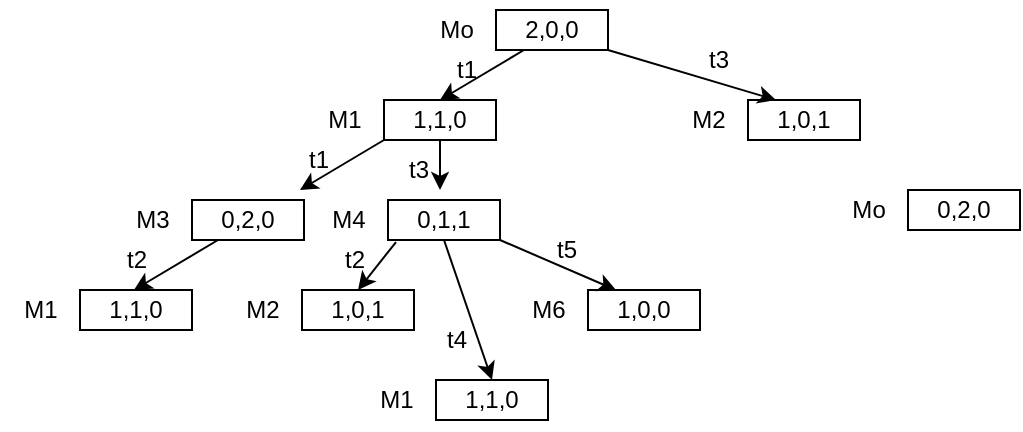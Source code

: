 <mxfile version="26.1.3">
  <diagram name="Страница — 1" id="0SxXHoAoqOa-UjZocLmi">
    <mxGraphModel dx="826" dy="473" grid="1" gridSize="10" guides="1" tooltips="1" connect="1" arrows="1" fold="1" page="1" pageScale="1" pageWidth="827" pageHeight="1169" math="0" shadow="0">
      <root>
        <mxCell id="0" />
        <mxCell id="1" parent="0" />
        <mxCell id="oW9DbNox10dBUA_OHvcG-1" value="2,0,0" style="rounded=0;whiteSpace=wrap;html=1;" vertex="1" parent="1">
          <mxGeometry x="364" y="40" width="56" height="20" as="geometry" />
        </mxCell>
        <mxCell id="oW9DbNox10dBUA_OHvcG-2" value="Мо" style="text;html=1;align=center;verticalAlign=middle;resizable=0;points=[];autosize=1;strokeColor=none;fillColor=none;" vertex="1" parent="1">
          <mxGeometry x="324" y="35" width="40" height="30" as="geometry" />
        </mxCell>
        <mxCell id="oW9DbNox10dBUA_OHvcG-28" style="edgeStyle=orthogonalEdgeStyle;rounded=0;orthogonalLoop=1;jettySize=auto;html=1;" edge="1" parent="1" source="oW9DbNox10dBUA_OHvcG-3">
          <mxGeometry relative="1" as="geometry">
            <mxPoint x="336" y="130" as="targetPoint" />
          </mxGeometry>
        </mxCell>
        <mxCell id="oW9DbNox10dBUA_OHvcG-3" value="1,1,0" style="rounded=0;whiteSpace=wrap;html=1;" vertex="1" parent="1">
          <mxGeometry x="308" y="85" width="56" height="20" as="geometry" />
        </mxCell>
        <mxCell id="oW9DbNox10dBUA_OHvcG-4" value="М1" style="text;html=1;align=center;verticalAlign=middle;resizable=0;points=[];autosize=1;strokeColor=none;fillColor=none;" vertex="1" parent="1">
          <mxGeometry x="268" y="80" width="40" height="30" as="geometry" />
        </mxCell>
        <mxCell id="oW9DbNox10dBUA_OHvcG-5" value="1,0,1" style="rounded=0;whiteSpace=wrap;html=1;" vertex="1" parent="1">
          <mxGeometry x="490" y="85" width="56" height="20" as="geometry" />
        </mxCell>
        <mxCell id="oW9DbNox10dBUA_OHvcG-6" value="М2" style="text;html=1;align=center;verticalAlign=middle;resizable=0;points=[];autosize=1;strokeColor=none;fillColor=none;" vertex="1" parent="1">
          <mxGeometry x="450" y="80" width="40" height="30" as="geometry" />
        </mxCell>
        <mxCell id="oW9DbNox10dBUA_OHvcG-7" value="0,2,0" style="rounded=0;whiteSpace=wrap;html=1;" vertex="1" parent="1">
          <mxGeometry x="212" y="135" width="56" height="20" as="geometry" />
        </mxCell>
        <mxCell id="oW9DbNox10dBUA_OHvcG-8" value="М3" style="text;html=1;align=center;verticalAlign=middle;resizable=0;points=[];autosize=1;strokeColor=none;fillColor=none;" vertex="1" parent="1">
          <mxGeometry x="172" y="130" width="40" height="30" as="geometry" />
        </mxCell>
        <mxCell id="oW9DbNox10dBUA_OHvcG-11" value="0,1,1" style="rounded=0;whiteSpace=wrap;html=1;" vertex="1" parent="1">
          <mxGeometry x="310" y="135" width="56" height="20" as="geometry" />
        </mxCell>
        <mxCell id="oW9DbNox10dBUA_OHvcG-12" value="М4" style="text;html=1;align=center;verticalAlign=middle;resizable=0;points=[];autosize=1;strokeColor=none;fillColor=none;" vertex="1" parent="1">
          <mxGeometry x="270" y="130" width="40" height="30" as="geometry" />
        </mxCell>
        <mxCell id="oW9DbNox10dBUA_OHvcG-13" value="0,2,0" style="rounded=0;whiteSpace=wrap;html=1;" vertex="1" parent="1">
          <mxGeometry x="570" y="130" width="56" height="20" as="geometry" />
        </mxCell>
        <mxCell id="oW9DbNox10dBUA_OHvcG-14" value="Мо" style="text;html=1;align=center;verticalAlign=middle;resizable=0;points=[];autosize=1;strokeColor=none;fillColor=none;" vertex="1" parent="1">
          <mxGeometry x="530" y="125" width="40" height="30" as="geometry" />
        </mxCell>
        <mxCell id="oW9DbNox10dBUA_OHvcG-15" value="1,0,0" style="rounded=0;whiteSpace=wrap;html=1;" vertex="1" parent="1">
          <mxGeometry x="410" y="180" width="56" height="20" as="geometry" />
        </mxCell>
        <mxCell id="oW9DbNox10dBUA_OHvcG-16" value="М6" style="text;html=1;align=center;verticalAlign=middle;resizable=0;points=[];autosize=1;strokeColor=none;fillColor=none;" vertex="1" parent="1">
          <mxGeometry x="370" y="175" width="40" height="30" as="geometry" />
        </mxCell>
        <mxCell id="oW9DbNox10dBUA_OHvcG-19" value="" style="endArrow=classic;html=1;rounded=0;exitX=0.25;exitY=1;exitDx=0;exitDy=0;entryX=0.5;entryY=0;entryDx=0;entryDy=0;" edge="1" parent="1" source="oW9DbNox10dBUA_OHvcG-1" target="oW9DbNox10dBUA_OHvcG-3">
          <mxGeometry width="50" height="50" relative="1" as="geometry">
            <mxPoint x="390" y="270" as="sourcePoint" />
            <mxPoint x="440" y="220" as="targetPoint" />
          </mxGeometry>
        </mxCell>
        <mxCell id="oW9DbNox10dBUA_OHvcG-20" value="t1" style="text;html=1;align=center;verticalAlign=middle;resizable=0;points=[];autosize=1;strokeColor=none;fillColor=none;" vertex="1" parent="1">
          <mxGeometry x="334" y="55" width="30" height="30" as="geometry" />
        </mxCell>
        <mxCell id="oW9DbNox10dBUA_OHvcG-22" value="t1" style="text;html=1;align=center;verticalAlign=middle;resizable=0;points=[];autosize=1;strokeColor=none;fillColor=none;" vertex="1" parent="1">
          <mxGeometry x="260" y="100" width="30" height="30" as="geometry" />
        </mxCell>
        <mxCell id="oW9DbNox10dBUA_OHvcG-23" value="" style="endArrow=classic;html=1;rounded=0;exitX=0.25;exitY=1;exitDx=0;exitDy=0;entryX=0.5;entryY=0;entryDx=0;entryDy=0;" edge="1" parent="1">
          <mxGeometry width="50" height="50" relative="1" as="geometry">
            <mxPoint x="308" y="105" as="sourcePoint" />
            <mxPoint x="266" y="130" as="targetPoint" />
          </mxGeometry>
        </mxCell>
        <mxCell id="oW9DbNox10dBUA_OHvcG-26" value="1,1,0" style="rounded=0;whiteSpace=wrap;html=1;" vertex="1" parent="1">
          <mxGeometry x="156" y="180" width="56" height="20" as="geometry" />
        </mxCell>
        <mxCell id="oW9DbNox10dBUA_OHvcG-27" value="М1" style="text;html=1;align=center;verticalAlign=middle;resizable=0;points=[];autosize=1;strokeColor=none;fillColor=none;" vertex="1" parent="1">
          <mxGeometry x="116" y="175" width="40" height="30" as="geometry" />
        </mxCell>
        <mxCell id="oW9DbNox10dBUA_OHvcG-29" value="t3" style="text;html=1;align=center;verticalAlign=middle;resizable=0;points=[];autosize=1;strokeColor=none;fillColor=none;" vertex="1" parent="1">
          <mxGeometry x="310" y="105" width="30" height="30" as="geometry" />
        </mxCell>
        <mxCell id="oW9DbNox10dBUA_OHvcG-30" value="" style="endArrow=classic;html=1;rounded=0;exitX=0.25;exitY=1;exitDx=0;exitDy=0;entryX=0.5;entryY=0;entryDx=0;entryDy=0;" edge="1" parent="1">
          <mxGeometry width="50" height="50" relative="1" as="geometry">
            <mxPoint x="225" y="155" as="sourcePoint" />
            <mxPoint x="183" y="180" as="targetPoint" />
          </mxGeometry>
        </mxCell>
        <mxCell id="oW9DbNox10dBUA_OHvcG-31" value="t2" style="text;html=1;align=center;verticalAlign=middle;resizable=0;points=[];autosize=1;strokeColor=none;fillColor=none;" vertex="1" parent="1">
          <mxGeometry x="169" y="150" width="30" height="30" as="geometry" />
        </mxCell>
        <mxCell id="oW9DbNox10dBUA_OHvcG-35" value="1,0,1" style="rounded=0;whiteSpace=wrap;html=1;" vertex="1" parent="1">
          <mxGeometry x="267" y="180" width="56" height="20" as="geometry" />
        </mxCell>
        <mxCell id="oW9DbNox10dBUA_OHvcG-36" value="М2" style="text;html=1;align=center;verticalAlign=middle;resizable=0;points=[];autosize=1;strokeColor=none;fillColor=none;" vertex="1" parent="1">
          <mxGeometry x="227" y="175" width="40" height="30" as="geometry" />
        </mxCell>
        <mxCell id="oW9DbNox10dBUA_OHvcG-37" value="1,1,0" style="rounded=0;whiteSpace=wrap;html=1;" vertex="1" parent="1">
          <mxGeometry x="334" y="225" width="56" height="20" as="geometry" />
        </mxCell>
        <mxCell id="oW9DbNox10dBUA_OHvcG-38" value="М1" style="text;html=1;align=center;verticalAlign=middle;resizable=0;points=[];autosize=1;strokeColor=none;fillColor=none;" vertex="1" parent="1">
          <mxGeometry x="294" y="220" width="40" height="30" as="geometry" />
        </mxCell>
        <mxCell id="oW9DbNox10dBUA_OHvcG-39" value="" style="endArrow=classic;html=1;rounded=0;exitX=1.1;exitY=0.867;exitDx=0;exitDy=0;exitPerimeter=0;entryX=0.5;entryY=0;entryDx=0;entryDy=0;" edge="1" parent="1" source="oW9DbNox10dBUA_OHvcG-12" target="oW9DbNox10dBUA_OHvcG-35">
          <mxGeometry width="50" height="50" relative="1" as="geometry">
            <mxPoint x="390" y="270" as="sourcePoint" />
            <mxPoint x="440" y="220" as="targetPoint" />
          </mxGeometry>
        </mxCell>
        <mxCell id="oW9DbNox10dBUA_OHvcG-40" value="" style="endArrow=classic;html=1;rounded=0;exitX=0.5;exitY=1;exitDx=0;exitDy=0;entryX=0.5;entryY=0;entryDx=0;entryDy=0;" edge="1" parent="1" source="oW9DbNox10dBUA_OHvcG-11" target="oW9DbNox10dBUA_OHvcG-37">
          <mxGeometry width="50" height="50" relative="1" as="geometry">
            <mxPoint x="390" y="270" as="sourcePoint" />
            <mxPoint x="440" y="220" as="targetPoint" />
          </mxGeometry>
        </mxCell>
        <mxCell id="oW9DbNox10dBUA_OHvcG-41" value="" style="endArrow=classic;html=1;rounded=0;exitX=1;exitY=1;exitDx=0;exitDy=0;entryX=0.25;entryY=0;entryDx=0;entryDy=0;" edge="1" parent="1" source="oW9DbNox10dBUA_OHvcG-11" target="oW9DbNox10dBUA_OHvcG-15">
          <mxGeometry width="50" height="50" relative="1" as="geometry">
            <mxPoint x="390" y="270" as="sourcePoint" />
            <mxPoint x="440" y="220" as="targetPoint" />
          </mxGeometry>
        </mxCell>
        <mxCell id="oW9DbNox10dBUA_OHvcG-42" value="t2" style="text;html=1;align=center;verticalAlign=middle;resizable=0;points=[];autosize=1;strokeColor=none;fillColor=none;" vertex="1" parent="1">
          <mxGeometry x="278" y="150" width="30" height="30" as="geometry" />
        </mxCell>
        <mxCell id="oW9DbNox10dBUA_OHvcG-43" value="t4" style="text;html=1;align=center;verticalAlign=middle;resizable=0;points=[];autosize=1;strokeColor=none;fillColor=none;" vertex="1" parent="1">
          <mxGeometry x="329" y="190" width="30" height="30" as="geometry" />
        </mxCell>
        <mxCell id="oW9DbNox10dBUA_OHvcG-44" value="t5" style="text;html=1;align=center;verticalAlign=middle;resizable=0;points=[];autosize=1;strokeColor=none;fillColor=none;" vertex="1" parent="1">
          <mxGeometry x="384" y="145" width="30" height="30" as="geometry" />
        </mxCell>
        <mxCell id="oW9DbNox10dBUA_OHvcG-45" value="t3" style="text;html=1;align=center;verticalAlign=middle;resizable=0;points=[];autosize=1;strokeColor=none;fillColor=none;" vertex="1" parent="1">
          <mxGeometry x="460" y="50" width="30" height="30" as="geometry" />
        </mxCell>
        <mxCell id="oW9DbNox10dBUA_OHvcG-46" value="" style="endArrow=classic;html=1;rounded=0;exitX=1;exitY=1;exitDx=0;exitDy=0;entryX=0.25;entryY=0;entryDx=0;entryDy=0;" edge="1" parent="1" source="oW9DbNox10dBUA_OHvcG-1" target="oW9DbNox10dBUA_OHvcG-5">
          <mxGeometry width="50" height="50" relative="1" as="geometry">
            <mxPoint x="390" y="270" as="sourcePoint" />
            <mxPoint x="440" y="220" as="targetPoint" />
          </mxGeometry>
        </mxCell>
      </root>
    </mxGraphModel>
  </diagram>
</mxfile>
